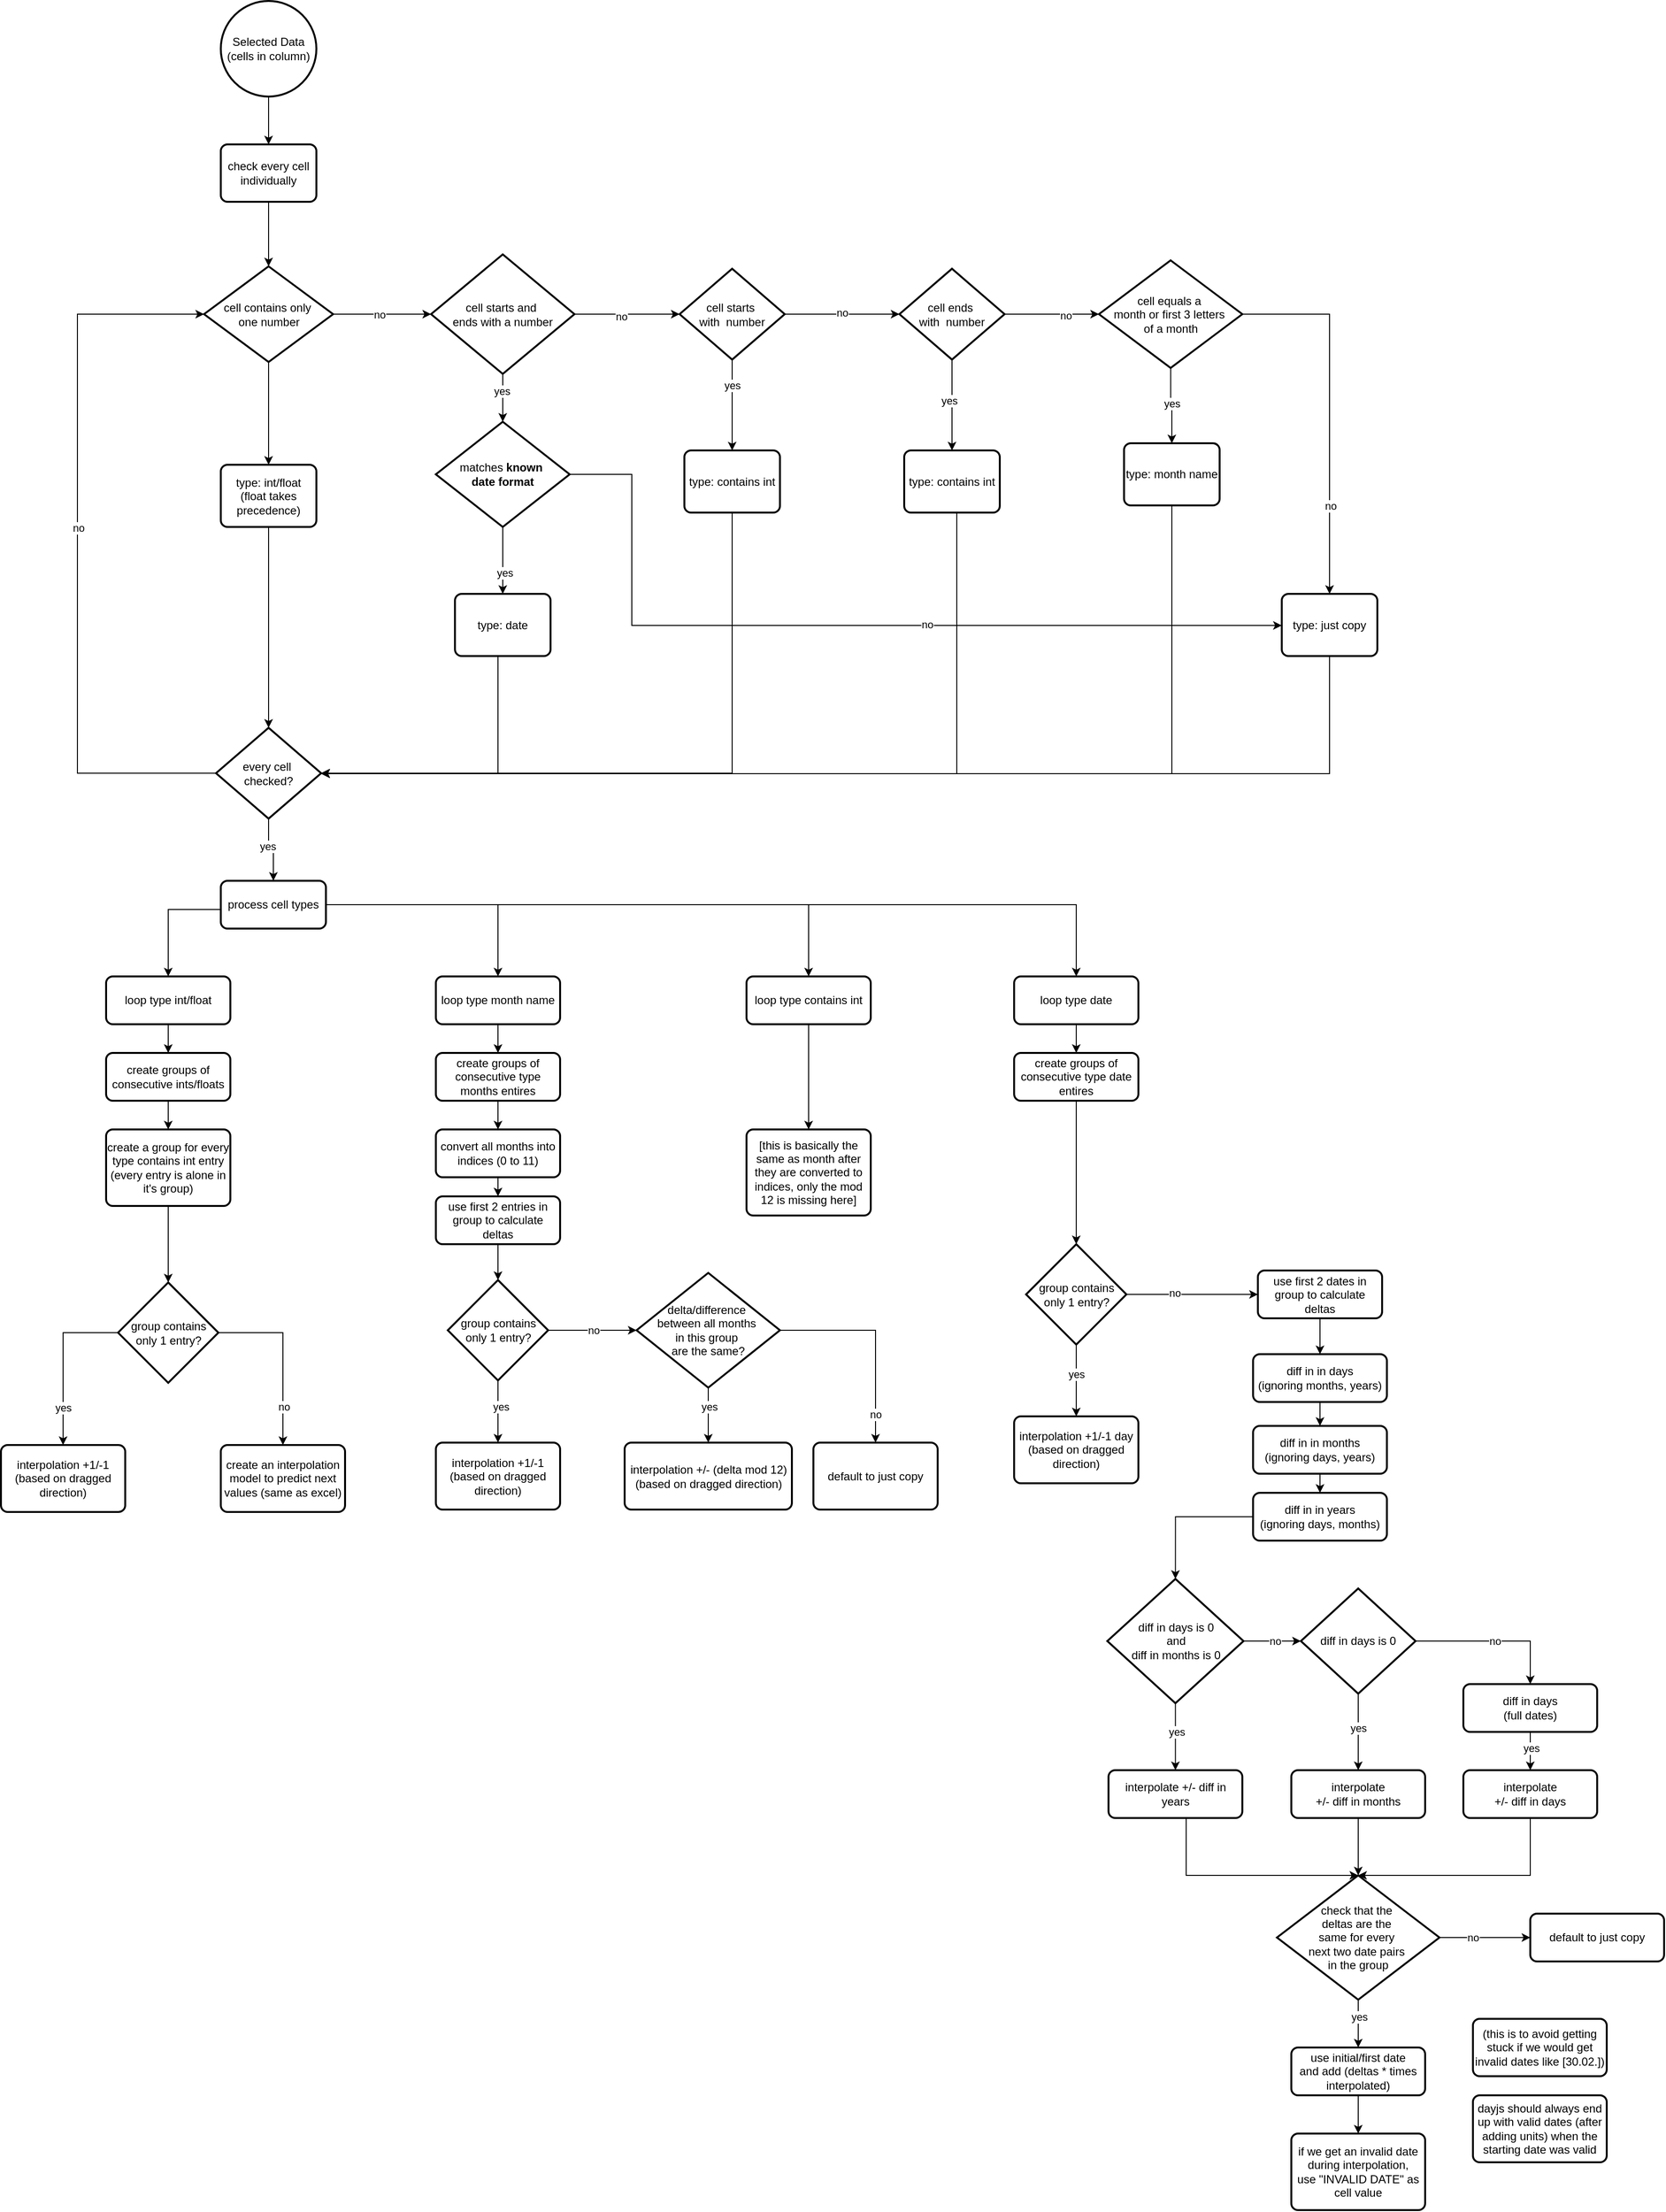 <mxfile version="24.7.7">
  <diagram name="Seite-1" id="wg6lSaadqCS5R6qeMQtF">
    <mxGraphModel dx="1016" dy="745" grid="1" gridSize="10" guides="1" tooltips="1" connect="1" arrows="1" fold="1" page="1" pageScale="1" pageWidth="2000" pageHeight="3000" math="0" shadow="0">
      <root>
        <mxCell id="0" />
        <mxCell id="1" parent="0" />
        <mxCell id="V1h_MBBhY-OGtaXYAKEi-6" style="edgeStyle=orthogonalEdgeStyle;rounded=0;orthogonalLoop=1;jettySize=auto;html=1;entryX=0.5;entryY=0;entryDx=0;entryDy=0;" parent="1" source="V1h_MBBhY-OGtaXYAKEi-2" target="V1h_MBBhY-OGtaXYAKEi-3" edge="1">
          <mxGeometry relative="1" as="geometry" />
        </mxCell>
        <mxCell id="V1h_MBBhY-OGtaXYAKEi-2" value="Selected Data&lt;br&gt;(cells in column)" style="strokeWidth=2;html=1;shape=mxgraph.flowchart.start_2;whiteSpace=wrap;" parent="1" vertex="1">
          <mxGeometry x="270" y="30" width="100" height="100" as="geometry" />
        </mxCell>
        <mxCell id="V1h_MBBhY-OGtaXYAKEi-7" style="edgeStyle=orthogonalEdgeStyle;rounded=0;orthogonalLoop=1;jettySize=auto;html=1;" parent="1" source="V1h_MBBhY-OGtaXYAKEi-3" target="V1h_MBBhY-OGtaXYAKEi-4" edge="1">
          <mxGeometry relative="1" as="geometry" />
        </mxCell>
        <mxCell id="V1h_MBBhY-OGtaXYAKEi-3" value="check every cell individually" style="rounded=1;whiteSpace=wrap;html=1;absoluteArcSize=1;arcSize=14;strokeWidth=2;" parent="1" vertex="1">
          <mxGeometry x="270" y="180" width="100" height="60" as="geometry" />
        </mxCell>
        <mxCell id="V1h_MBBhY-OGtaXYAKEi-44" style="edgeStyle=orthogonalEdgeStyle;rounded=0;orthogonalLoop=1;jettySize=auto;html=1;" parent="1" source="V1h_MBBhY-OGtaXYAKEi-4" target="V1h_MBBhY-OGtaXYAKEi-19" edge="1">
          <mxGeometry relative="1" as="geometry" />
        </mxCell>
        <mxCell id="V1h_MBBhY-OGtaXYAKEi-4" value="cell contains only&amp;nbsp;&lt;div&gt;one number&lt;/div&gt;" style="strokeWidth=2;html=1;shape=mxgraph.flowchart.decision;whiteSpace=wrap;" parent="1" vertex="1">
          <mxGeometry x="252.5" y="307.5" width="135" height="100" as="geometry" />
        </mxCell>
        <mxCell id="V1h_MBBhY-OGtaXYAKEi-15" style="edgeStyle=orthogonalEdgeStyle;rounded=0;orthogonalLoop=1;jettySize=auto;html=1;" parent="1" source="V1h_MBBhY-OGtaXYAKEi-5" target="V1h_MBBhY-OGtaXYAKEi-13" edge="1">
          <mxGeometry relative="1" as="geometry" />
        </mxCell>
        <mxCell id="V1h_MBBhY-OGtaXYAKEi-16" value="no" style="edgeLabel;html=1;align=center;verticalAlign=middle;resizable=0;points=[];" parent="V1h_MBBhY-OGtaXYAKEi-15" vertex="1" connectable="0">
          <mxGeometry x="-0.117" y="-2" relative="1" as="geometry">
            <mxPoint as="offset" />
          </mxGeometry>
        </mxCell>
        <mxCell id="V1h_MBBhY-OGtaXYAKEi-5" value="cell starts and&amp;nbsp;&lt;div&gt;ends with a number&lt;/div&gt;" style="strokeWidth=2;html=1;shape=mxgraph.flowchart.decision;whiteSpace=wrap;" parent="1" vertex="1">
          <mxGeometry x="490" y="295" width="150" height="125" as="geometry" />
        </mxCell>
        <mxCell id="V1h_MBBhY-OGtaXYAKEi-8" style="edgeStyle=orthogonalEdgeStyle;rounded=0;orthogonalLoop=1;jettySize=auto;html=1;entryX=0;entryY=0.5;entryDx=0;entryDy=0;entryPerimeter=0;" parent="1" source="V1h_MBBhY-OGtaXYAKEi-4" target="V1h_MBBhY-OGtaXYAKEi-5" edge="1">
          <mxGeometry relative="1" as="geometry" />
        </mxCell>
        <mxCell id="V1h_MBBhY-OGtaXYAKEi-9" value="no" style="edgeLabel;html=1;align=center;verticalAlign=middle;resizable=0;points=[];" parent="V1h_MBBhY-OGtaXYAKEi-8" vertex="1" connectable="0">
          <mxGeometry x="0.279" y="-1" relative="1" as="geometry">
            <mxPoint x="-17" y="-1" as="offset" />
          </mxGeometry>
        </mxCell>
        <mxCell id="V1h_MBBhY-OGtaXYAKEi-25" style="edgeStyle=orthogonalEdgeStyle;rounded=0;orthogonalLoop=1;jettySize=auto;html=1;" parent="1" source="V1h_MBBhY-OGtaXYAKEi-11" target="V1h_MBBhY-OGtaXYAKEi-26" edge="1">
          <mxGeometry relative="1" as="geometry">
            <mxPoint x="565.0" y="620" as="targetPoint" />
          </mxGeometry>
        </mxCell>
        <mxCell id="V1h_MBBhY-OGtaXYAKEi-27" value="yes" style="edgeLabel;html=1;align=center;verticalAlign=middle;resizable=0;points=[];" parent="V1h_MBBhY-OGtaXYAKEi-25" vertex="1" connectable="0">
          <mxGeometry x="0.376" y="2" relative="1" as="geometry">
            <mxPoint as="offset" />
          </mxGeometry>
        </mxCell>
        <mxCell id="V1h_MBBhY-OGtaXYAKEi-28" style="edgeStyle=orthogonalEdgeStyle;rounded=0;orthogonalLoop=1;jettySize=auto;html=1;" parent="1" source="V1h_MBBhY-OGtaXYAKEi-11" target="V1h_MBBhY-OGtaXYAKEi-20" edge="1">
          <mxGeometry relative="1" as="geometry">
            <Array as="points">
              <mxPoint x="700" y="525" />
              <mxPoint x="700" y="683" />
            </Array>
          </mxGeometry>
        </mxCell>
        <mxCell id="V1h_MBBhY-OGtaXYAKEi-29" value="no" style="edgeLabel;html=1;align=center;verticalAlign=middle;resizable=0;points=[];" parent="V1h_MBBhY-OGtaXYAKEi-28" vertex="1" connectable="0">
          <mxGeometry x="0.177" y="1" relative="1" as="geometry">
            <mxPoint as="offset" />
          </mxGeometry>
        </mxCell>
        <mxCell id="V1h_MBBhY-OGtaXYAKEi-11" value="matches &lt;b&gt;known&amp;nbsp;&lt;/b&gt;&lt;div&gt;&lt;b&gt;date format&lt;/b&gt;&lt;/div&gt;" style="strokeWidth=2;html=1;shape=mxgraph.flowchart.decision;whiteSpace=wrap;" parent="1" vertex="1">
          <mxGeometry x="495" y="470" width="140" height="110" as="geometry" />
        </mxCell>
        <mxCell id="V1h_MBBhY-OGtaXYAKEi-12" style="edgeStyle=orthogonalEdgeStyle;rounded=0;orthogonalLoop=1;jettySize=auto;html=1;entryX=0.5;entryY=0;entryDx=0;entryDy=0;entryPerimeter=0;" parent="1" source="V1h_MBBhY-OGtaXYAKEi-5" target="V1h_MBBhY-OGtaXYAKEi-11" edge="1">
          <mxGeometry relative="1" as="geometry" />
        </mxCell>
        <mxCell id="V1h_MBBhY-OGtaXYAKEi-17" value="yes" style="edgeLabel;html=1;align=center;verticalAlign=middle;resizable=0;points=[];" parent="V1h_MBBhY-OGtaXYAKEi-12" vertex="1" connectable="0">
          <mxGeometry x="-0.29" y="-1" relative="1" as="geometry">
            <mxPoint as="offset" />
          </mxGeometry>
        </mxCell>
        <mxCell id="V1h_MBBhY-OGtaXYAKEi-21" style="edgeStyle=orthogonalEdgeStyle;rounded=0;orthogonalLoop=1;jettySize=auto;html=1;entryX=0.5;entryY=0;entryDx=0;entryDy=0;" parent="1" source="V1h_MBBhY-OGtaXYAKEi-13" target="V1h_MBBhY-OGtaXYAKEi-18" edge="1">
          <mxGeometry relative="1" as="geometry" />
        </mxCell>
        <mxCell id="V1h_MBBhY-OGtaXYAKEi-22" value="yes" style="edgeLabel;html=1;align=center;verticalAlign=middle;resizable=0;points=[];" parent="V1h_MBBhY-OGtaXYAKEi-21" vertex="1" connectable="0">
          <mxGeometry x="-0.441" relative="1" as="geometry">
            <mxPoint as="offset" />
          </mxGeometry>
        </mxCell>
        <mxCell id="V1h_MBBhY-OGtaXYAKEi-13" value="cell starts&amp;nbsp;&lt;div&gt;&lt;span style=&quot;background-color: initial;&quot;&gt;with&amp;nbsp; number&lt;/span&gt;&lt;/div&gt;" style="strokeWidth=2;html=1;shape=mxgraph.flowchart.decision;whiteSpace=wrap;" parent="1" vertex="1">
          <mxGeometry x="750" y="310" width="110" height="95" as="geometry" />
        </mxCell>
        <mxCell id="V1h_MBBhY-OGtaXYAKEi-31" style="edgeStyle=orthogonalEdgeStyle;rounded=0;orthogonalLoop=1;jettySize=auto;html=1;" parent="1" source="V1h_MBBhY-OGtaXYAKEi-14" target="V1h_MBBhY-OGtaXYAKEi-30" edge="1">
          <mxGeometry relative="1" as="geometry" />
        </mxCell>
        <mxCell id="V1h_MBBhY-OGtaXYAKEi-36" value="yes" style="edgeLabel;html=1;align=center;verticalAlign=middle;resizable=0;points=[];" parent="V1h_MBBhY-OGtaXYAKEi-31" vertex="1" connectable="0">
          <mxGeometry x="-0.093" y="-3" relative="1" as="geometry">
            <mxPoint as="offset" />
          </mxGeometry>
        </mxCell>
        <mxCell id="V1h_MBBhY-OGtaXYAKEi-34" style="edgeStyle=orthogonalEdgeStyle;rounded=0;orthogonalLoop=1;jettySize=auto;html=1;" parent="1" source="V1h_MBBhY-OGtaXYAKEi-14" target="V1h_MBBhY-OGtaXYAKEi-32" edge="1">
          <mxGeometry relative="1" as="geometry" />
        </mxCell>
        <mxCell id="V1h_MBBhY-OGtaXYAKEi-35" value="no" style="edgeLabel;html=1;align=center;verticalAlign=middle;resizable=0;points=[];" parent="V1h_MBBhY-OGtaXYAKEi-34" vertex="1" connectable="0">
          <mxGeometry x="0.289" y="-1" relative="1" as="geometry">
            <mxPoint as="offset" />
          </mxGeometry>
        </mxCell>
        <mxCell id="V1h_MBBhY-OGtaXYAKEi-14" value="cell ends&amp;nbsp;&lt;div&gt;&lt;span style=&quot;background-color: initial;&quot;&gt;with&amp;nbsp; number&lt;/span&gt;&lt;/div&gt;" style="strokeWidth=2;html=1;shape=mxgraph.flowchart.decision;whiteSpace=wrap;" parent="1" vertex="1">
          <mxGeometry x="980" y="310" width="110" height="95" as="geometry" />
        </mxCell>
        <mxCell id="V1h_MBBhY-OGtaXYAKEi-47" style="edgeStyle=orthogonalEdgeStyle;rounded=0;orthogonalLoop=1;jettySize=auto;html=1;entryX=1;entryY=0.5;entryDx=0;entryDy=0;entryPerimeter=0;" parent="1" source="V1h_MBBhY-OGtaXYAKEi-18" target="V1h_MBBhY-OGtaXYAKEi-41" edge="1">
          <mxGeometry relative="1" as="geometry">
            <mxPoint x="805.0" y="830" as="targetPoint" />
            <Array as="points">
              <mxPoint x="805" y="837" />
            </Array>
          </mxGeometry>
        </mxCell>
        <mxCell id="V1h_MBBhY-OGtaXYAKEi-18" value="type: contains int" style="rounded=1;whiteSpace=wrap;html=1;absoluteArcSize=1;arcSize=14;strokeWidth=2;" parent="1" vertex="1">
          <mxGeometry x="755" y="500" width="100" height="65" as="geometry" />
        </mxCell>
        <mxCell id="V1h_MBBhY-OGtaXYAKEi-19" value="type: int/float&lt;div&gt;(float takes precedence)&lt;/div&gt;" style="rounded=1;whiteSpace=wrap;html=1;absoluteArcSize=1;arcSize=14;strokeWidth=2;" parent="1" vertex="1">
          <mxGeometry x="270" y="515" width="100" height="65" as="geometry" />
        </mxCell>
        <mxCell id="V1h_MBBhY-OGtaXYAKEi-50" style="edgeStyle=orthogonalEdgeStyle;rounded=0;orthogonalLoop=1;jettySize=auto;html=1;entryX=1;entryY=0.5;entryDx=0;entryDy=0;entryPerimeter=0;" parent="1" source="V1h_MBBhY-OGtaXYAKEi-20" target="V1h_MBBhY-OGtaXYAKEi-41" edge="1">
          <mxGeometry relative="1" as="geometry">
            <mxPoint x="1300" y="840" as="targetPoint" />
            <Array as="points">
              <mxPoint x="1430" y="838" />
              <mxPoint x="375" y="838" />
            </Array>
          </mxGeometry>
        </mxCell>
        <mxCell id="V1h_MBBhY-OGtaXYAKEi-20" value="type: just copy" style="rounded=1;whiteSpace=wrap;html=1;absoluteArcSize=1;arcSize=14;strokeWidth=2;" parent="1" vertex="1">
          <mxGeometry x="1380" y="650" width="100" height="65" as="geometry" />
        </mxCell>
        <mxCell id="V1h_MBBhY-OGtaXYAKEi-23" style="edgeStyle=orthogonalEdgeStyle;rounded=0;orthogonalLoop=1;jettySize=auto;html=1;entryX=0;entryY=0.5;entryDx=0;entryDy=0;entryPerimeter=0;" parent="1" source="V1h_MBBhY-OGtaXYAKEi-13" target="V1h_MBBhY-OGtaXYAKEi-14" edge="1">
          <mxGeometry relative="1" as="geometry" />
        </mxCell>
        <mxCell id="V1h_MBBhY-OGtaXYAKEi-24" value="no" style="edgeLabel;html=1;align=center;verticalAlign=middle;resizable=0;points=[];" parent="V1h_MBBhY-OGtaXYAKEi-23" vertex="1" connectable="0">
          <mxGeometry x="-0.005" y="2" relative="1" as="geometry">
            <mxPoint as="offset" />
          </mxGeometry>
        </mxCell>
        <mxCell id="V1h_MBBhY-OGtaXYAKEi-26" value="type: date" style="rounded=1;whiteSpace=wrap;html=1;absoluteArcSize=1;arcSize=14;strokeWidth=2;" parent="1" vertex="1">
          <mxGeometry x="515" y="650" width="100" height="65" as="geometry" />
        </mxCell>
        <mxCell id="V1h_MBBhY-OGtaXYAKEi-48" style="edgeStyle=orthogonalEdgeStyle;rounded=0;orthogonalLoop=1;jettySize=auto;html=1;entryX=1;entryY=0.5;entryDx=0;entryDy=0;entryPerimeter=0;" parent="1" source="V1h_MBBhY-OGtaXYAKEi-30" target="V1h_MBBhY-OGtaXYAKEi-41" edge="1">
          <mxGeometry relative="1" as="geometry">
            <mxPoint x="840.0" y="840" as="targetPoint" />
            <Array as="points">
              <mxPoint x="1040" y="838" />
              <mxPoint x="375" y="838" />
            </Array>
          </mxGeometry>
        </mxCell>
        <mxCell id="V1h_MBBhY-OGtaXYAKEi-30" value="type: contains int" style="rounded=1;whiteSpace=wrap;html=1;absoluteArcSize=1;arcSize=14;strokeWidth=2;" parent="1" vertex="1">
          <mxGeometry x="985" y="500" width="100" height="65" as="geometry" />
        </mxCell>
        <mxCell id="V1h_MBBhY-OGtaXYAKEi-37" style="edgeStyle=orthogonalEdgeStyle;rounded=0;orthogonalLoop=1;jettySize=auto;html=1;" parent="1" source="V1h_MBBhY-OGtaXYAKEi-32" target="V1h_MBBhY-OGtaXYAKEi-33" edge="1">
          <mxGeometry relative="1" as="geometry" />
        </mxCell>
        <mxCell id="V1h_MBBhY-OGtaXYAKEi-38" value="yes" style="edgeLabel;html=1;align=center;verticalAlign=middle;resizable=0;points=[];" parent="V1h_MBBhY-OGtaXYAKEi-37" vertex="1" connectable="0">
          <mxGeometry x="0.004" y="2" relative="1" as="geometry">
            <mxPoint as="offset" />
          </mxGeometry>
        </mxCell>
        <mxCell id="V1h_MBBhY-OGtaXYAKEi-39" style="edgeStyle=orthogonalEdgeStyle;rounded=0;orthogonalLoop=1;jettySize=auto;html=1;" parent="1" source="V1h_MBBhY-OGtaXYAKEi-32" target="V1h_MBBhY-OGtaXYAKEi-20" edge="1">
          <mxGeometry relative="1" as="geometry" />
        </mxCell>
        <mxCell id="V1h_MBBhY-OGtaXYAKEi-40" value="no" style="edgeLabel;html=1;align=center;verticalAlign=middle;resizable=0;points=[];" parent="V1h_MBBhY-OGtaXYAKEi-39" vertex="1" connectable="0">
          <mxGeometry x="0.517" y="1" relative="1" as="geometry">
            <mxPoint as="offset" />
          </mxGeometry>
        </mxCell>
        <mxCell id="V1h_MBBhY-OGtaXYAKEi-32" value="cell equals a&amp;nbsp;&lt;div&gt;month or first 3&amp;nbsp;&lt;span style=&quot;background-color: initial;&quot;&gt;letters&amp;nbsp;&lt;/span&gt;&lt;/div&gt;&lt;div&gt;&lt;span style=&quot;background-color: initial;&quot;&gt;of a month&lt;/span&gt;&lt;/div&gt;" style="strokeWidth=2;html=1;shape=mxgraph.flowchart.decision;whiteSpace=wrap;" parent="1" vertex="1">
          <mxGeometry x="1188.75" y="301.25" width="150" height="112.5" as="geometry" />
        </mxCell>
        <mxCell id="V1h_MBBhY-OGtaXYAKEi-49" style="edgeStyle=orthogonalEdgeStyle;rounded=0;orthogonalLoop=1;jettySize=auto;html=1;entryX=1;entryY=0.5;entryDx=0;entryDy=0;entryPerimeter=0;" parent="1" source="V1h_MBBhY-OGtaXYAKEi-33" target="V1h_MBBhY-OGtaXYAKEi-41" edge="1">
          <mxGeometry relative="1" as="geometry">
            <mxPoint x="1170" y="840" as="targetPoint" />
            <Array as="points">
              <mxPoint x="1265" y="838" />
              <mxPoint x="375" y="838" />
            </Array>
          </mxGeometry>
        </mxCell>
        <mxCell id="V1h_MBBhY-OGtaXYAKEi-33" value="type: month name" style="rounded=1;whiteSpace=wrap;html=1;absoluteArcSize=1;arcSize=14;strokeWidth=2;" parent="1" vertex="1">
          <mxGeometry x="1215" y="492.5" width="100" height="65" as="geometry" />
        </mxCell>
        <mxCell id="V1h_MBBhY-OGtaXYAKEi-42" style="edgeStyle=orthogonalEdgeStyle;rounded=0;orthogonalLoop=1;jettySize=auto;html=1;entryX=0;entryY=0.5;entryDx=0;entryDy=0;entryPerimeter=0;" parent="1" source="V1h_MBBhY-OGtaXYAKEi-41" target="V1h_MBBhY-OGtaXYAKEi-4" edge="1">
          <mxGeometry relative="1" as="geometry">
            <mxPoint x="130" y="360" as="targetPoint" />
            <Array as="points">
              <mxPoint x="120" y="837" />
              <mxPoint x="120" y="357" />
            </Array>
          </mxGeometry>
        </mxCell>
        <mxCell id="V1h_MBBhY-OGtaXYAKEi-43" value="no" style="edgeLabel;html=1;align=center;verticalAlign=middle;resizable=0;points=[];" parent="V1h_MBBhY-OGtaXYAKEi-42" vertex="1" connectable="0">
          <mxGeometry x="-0.824" y="-2" relative="1" as="geometry">
            <mxPoint x="-78" y="-255" as="offset" />
          </mxGeometry>
        </mxCell>
        <mxCell id="V1h_MBBhY-OGtaXYAKEi-52" style="edgeStyle=orthogonalEdgeStyle;rounded=0;orthogonalLoop=1;jettySize=auto;html=1;entryX=0.5;entryY=0;entryDx=0;entryDy=0;" parent="1" source="V1h_MBBhY-OGtaXYAKEi-41" target="V1h_MBBhY-OGtaXYAKEi-51" edge="1">
          <mxGeometry relative="1" as="geometry" />
        </mxCell>
        <mxCell id="V1h_MBBhY-OGtaXYAKEi-53" value="yes" style="edgeLabel;html=1;align=center;verticalAlign=middle;resizable=0;points=[];" parent="V1h_MBBhY-OGtaXYAKEi-52" vertex="1" connectable="0">
          <mxGeometry x="-0.182" y="-1" relative="1" as="geometry">
            <mxPoint as="offset" />
          </mxGeometry>
        </mxCell>
        <mxCell id="V1h_MBBhY-OGtaXYAKEi-41" value="every cell&amp;nbsp;&lt;div&gt;checked?&lt;/div&gt;" style="strokeWidth=2;html=1;shape=mxgraph.flowchart.decision;whiteSpace=wrap;" parent="1" vertex="1">
          <mxGeometry x="265" y="790" width="110" height="95" as="geometry" />
        </mxCell>
        <mxCell id="V1h_MBBhY-OGtaXYAKEi-45" style="edgeStyle=orthogonalEdgeStyle;rounded=0;orthogonalLoop=1;jettySize=auto;html=1;entryX=0.5;entryY=0;entryDx=0;entryDy=0;entryPerimeter=0;" parent="1" source="V1h_MBBhY-OGtaXYAKEi-19" target="V1h_MBBhY-OGtaXYAKEi-41" edge="1">
          <mxGeometry relative="1" as="geometry" />
        </mxCell>
        <mxCell id="V1h_MBBhY-OGtaXYAKEi-46" style="edgeStyle=orthogonalEdgeStyle;rounded=0;orthogonalLoop=1;jettySize=auto;html=1;entryX=1;entryY=0.5;entryDx=0;entryDy=0;entryPerimeter=0;" parent="1" source="V1h_MBBhY-OGtaXYAKEi-26" target="V1h_MBBhY-OGtaXYAKEi-41" edge="1">
          <mxGeometry relative="1" as="geometry">
            <Array as="points">
              <mxPoint x="560" y="837" />
            </Array>
          </mxGeometry>
        </mxCell>
        <mxCell id="V1h_MBBhY-OGtaXYAKEi-57" style="edgeStyle=orthogonalEdgeStyle;rounded=0;orthogonalLoop=1;jettySize=auto;html=1;entryX=0.5;entryY=0;entryDx=0;entryDy=0;exitX=0;exitY=0.6;exitDx=0;exitDy=0;exitPerimeter=0;" parent="1" source="V1h_MBBhY-OGtaXYAKEi-51" target="V1h_MBBhY-OGtaXYAKEi-54" edge="1">
          <mxGeometry relative="1" as="geometry" />
        </mxCell>
        <mxCell id="V1h_MBBhY-OGtaXYAKEi-58" style="edgeStyle=orthogonalEdgeStyle;rounded=0;orthogonalLoop=1;jettySize=auto;html=1;" parent="1" source="V1h_MBBhY-OGtaXYAKEi-51" target="V1h_MBBhY-OGtaXYAKEi-55" edge="1">
          <mxGeometry relative="1" as="geometry" />
        </mxCell>
        <mxCell id="V1h_MBBhY-OGtaXYAKEi-59" style="edgeStyle=orthogonalEdgeStyle;rounded=0;orthogonalLoop=1;jettySize=auto;html=1;" parent="1" source="V1h_MBBhY-OGtaXYAKEi-51" target="V1h_MBBhY-OGtaXYAKEi-56" edge="1">
          <mxGeometry relative="1" as="geometry" />
        </mxCell>
        <mxCell id="QTwHzahEvGftHiBAt5Vj-5" style="edgeStyle=orthogonalEdgeStyle;rounded=0;orthogonalLoop=1;jettySize=auto;html=1;entryX=0.5;entryY=0;entryDx=0;entryDy=0;" edge="1" parent="1" source="V1h_MBBhY-OGtaXYAKEi-51" target="QTwHzahEvGftHiBAt5Vj-1">
          <mxGeometry relative="1" as="geometry" />
        </mxCell>
        <mxCell id="V1h_MBBhY-OGtaXYAKEi-51" value="process cell types" style="rounded=1;whiteSpace=wrap;html=1;absoluteArcSize=1;arcSize=14;strokeWidth=2;" parent="1" vertex="1">
          <mxGeometry x="270" y="950" width="110" height="50" as="geometry" />
        </mxCell>
        <mxCell id="V1h_MBBhY-OGtaXYAKEi-70" style="edgeStyle=orthogonalEdgeStyle;rounded=0;orthogonalLoop=1;jettySize=auto;html=1;" parent="1" source="V1h_MBBhY-OGtaXYAKEi-54" target="V1h_MBBhY-OGtaXYAKEi-60" edge="1">
          <mxGeometry relative="1" as="geometry" />
        </mxCell>
        <mxCell id="V1h_MBBhY-OGtaXYAKEi-54" value="loop type int/float" style="rounded=1;whiteSpace=wrap;html=1;absoluteArcSize=1;arcSize=14;strokeWidth=2;" parent="1" vertex="1">
          <mxGeometry x="150" y="1050" width="130" height="50" as="geometry" />
        </mxCell>
        <mxCell id="V1h_MBBhY-OGtaXYAKEi-76" style="edgeStyle=orthogonalEdgeStyle;rounded=0;orthogonalLoop=1;jettySize=auto;html=1;entryX=0.5;entryY=0;entryDx=0;entryDy=0;" parent="1" source="V1h_MBBhY-OGtaXYAKEi-55" target="V1h_MBBhY-OGtaXYAKEi-75" edge="1">
          <mxGeometry relative="1" as="geometry" />
        </mxCell>
        <mxCell id="V1h_MBBhY-OGtaXYAKEi-55" value="loop type month name" style="rounded=1;whiteSpace=wrap;html=1;absoluteArcSize=1;arcSize=14;strokeWidth=2;" parent="1" vertex="1">
          <mxGeometry x="495" y="1050" width="130" height="50" as="geometry" />
        </mxCell>
        <mxCell id="V1h_MBBhY-OGtaXYAKEi-94" style="edgeStyle=orthogonalEdgeStyle;rounded=0;orthogonalLoop=1;jettySize=auto;html=1;entryX=0.5;entryY=0;entryDx=0;entryDy=0;" parent="1" source="V1h_MBBhY-OGtaXYAKEi-56" target="V1h_MBBhY-OGtaXYAKEi-92" edge="1">
          <mxGeometry relative="1" as="geometry" />
        </mxCell>
        <mxCell id="V1h_MBBhY-OGtaXYAKEi-56" value="loop type date" style="rounded=1;whiteSpace=wrap;html=1;absoluteArcSize=1;arcSize=14;strokeWidth=2;" parent="1" vertex="1">
          <mxGeometry x="1100" y="1050" width="130" height="50" as="geometry" />
        </mxCell>
        <mxCell id="V1h_MBBhY-OGtaXYAKEi-71" style="edgeStyle=orthogonalEdgeStyle;rounded=0;orthogonalLoop=1;jettySize=auto;html=1;entryX=0.5;entryY=0;entryDx=0;entryDy=0;" parent="1" source="V1h_MBBhY-OGtaXYAKEi-60" target="V1h_MBBhY-OGtaXYAKEi-64" edge="1">
          <mxGeometry relative="1" as="geometry" />
        </mxCell>
        <mxCell id="V1h_MBBhY-OGtaXYAKEi-60" value="create groups&amp;nbsp;of consecutive ints/floats" style="rounded=1;whiteSpace=wrap;html=1;absoluteArcSize=1;arcSize=14;strokeWidth=2;" parent="1" vertex="1">
          <mxGeometry x="150" y="1130" width="130" height="50" as="geometry" />
        </mxCell>
        <mxCell id="V1h_MBBhY-OGtaXYAKEi-62" value="create an interpolation model to predict next values (same as excel)" style="rounded=1;whiteSpace=wrap;html=1;absoluteArcSize=1;arcSize=14;strokeWidth=2;" parent="1" vertex="1">
          <mxGeometry x="270" y="1540" width="130" height="70" as="geometry" />
        </mxCell>
        <mxCell id="V1h_MBBhY-OGtaXYAKEi-66" style="edgeStyle=orthogonalEdgeStyle;rounded=0;orthogonalLoop=1;jettySize=auto;html=1;exitX=0;exitY=0.5;exitDx=0;exitDy=0;exitPerimeter=0;" parent="1" source="V1h_MBBhY-OGtaXYAKEi-63" target="V1h_MBBhY-OGtaXYAKEi-65" edge="1">
          <mxGeometry relative="1" as="geometry" />
        </mxCell>
        <mxCell id="V1h_MBBhY-OGtaXYAKEi-68" value="yes" style="edgeLabel;html=1;align=center;verticalAlign=middle;resizable=0;points=[];" parent="V1h_MBBhY-OGtaXYAKEi-66" vertex="1" connectable="0">
          <mxGeometry x="-0.045" y="1" relative="1" as="geometry">
            <mxPoint x="-1" y="52" as="offset" />
          </mxGeometry>
        </mxCell>
        <mxCell id="V1h_MBBhY-OGtaXYAKEi-67" style="edgeStyle=orthogonalEdgeStyle;rounded=0;orthogonalLoop=1;jettySize=auto;html=1;" parent="1" source="V1h_MBBhY-OGtaXYAKEi-63" target="V1h_MBBhY-OGtaXYAKEi-62" edge="1">
          <mxGeometry relative="1" as="geometry" />
        </mxCell>
        <mxCell id="V1h_MBBhY-OGtaXYAKEi-69" value="no" style="edgeLabel;html=1;align=center;verticalAlign=middle;resizable=0;points=[];" parent="V1h_MBBhY-OGtaXYAKEi-67" vertex="1" connectable="0">
          <mxGeometry x="-0.49" y="-1" relative="1" as="geometry">
            <mxPoint x="21" y="76" as="offset" />
          </mxGeometry>
        </mxCell>
        <mxCell id="V1h_MBBhY-OGtaXYAKEi-63" value="group contains only 1 entry?" style="strokeWidth=2;html=1;shape=mxgraph.flowchart.decision;whiteSpace=wrap;" parent="1" vertex="1">
          <mxGeometry x="162.5" y="1370" width="105" height="105" as="geometry" />
        </mxCell>
        <mxCell id="V1h_MBBhY-OGtaXYAKEi-64" value="create a group for every type contains int entry&lt;div&gt;(every entry is alone in it&#39;s group)&lt;/div&gt;" style="rounded=1;whiteSpace=wrap;html=1;absoluteArcSize=1;arcSize=14;strokeWidth=2;" parent="1" vertex="1">
          <mxGeometry x="150" y="1210" width="130" height="80" as="geometry" />
        </mxCell>
        <mxCell id="V1h_MBBhY-OGtaXYAKEi-65" value="interpolation +1/-1&lt;br&gt;(based on dragged direction)" style="rounded=1;whiteSpace=wrap;html=1;absoluteArcSize=1;arcSize=14;strokeWidth=2;" parent="1" vertex="1">
          <mxGeometry x="40" y="1540" width="130" height="70" as="geometry" />
        </mxCell>
        <mxCell id="V1h_MBBhY-OGtaXYAKEi-72" style="edgeStyle=orthogonalEdgeStyle;rounded=0;orthogonalLoop=1;jettySize=auto;html=1;entryX=0.5;entryY=0;entryDx=0;entryDy=0;entryPerimeter=0;" parent="1" source="V1h_MBBhY-OGtaXYAKEi-64" target="V1h_MBBhY-OGtaXYAKEi-63" edge="1">
          <mxGeometry relative="1" as="geometry" />
        </mxCell>
        <mxCell id="V1h_MBBhY-OGtaXYAKEi-73" value="convert all months into indices (0 to 11)" style="rounded=1;whiteSpace=wrap;html=1;absoluteArcSize=1;arcSize=14;strokeWidth=2;" parent="1" vertex="1">
          <mxGeometry x="495" y="1210" width="130" height="50" as="geometry" />
        </mxCell>
        <mxCell id="V1h_MBBhY-OGtaXYAKEi-81" style="edgeStyle=orthogonalEdgeStyle;rounded=0;orthogonalLoop=1;jettySize=auto;html=1;entryX=0.5;entryY=0;entryDx=0;entryDy=0;" parent="1" source="V1h_MBBhY-OGtaXYAKEi-74" target="V1h_MBBhY-OGtaXYAKEi-80" edge="1">
          <mxGeometry relative="1" as="geometry" />
        </mxCell>
        <mxCell id="V1h_MBBhY-OGtaXYAKEi-82" value="yes" style="edgeLabel;html=1;align=center;verticalAlign=middle;resizable=0;points=[];" parent="V1h_MBBhY-OGtaXYAKEi-81" vertex="1" connectable="0">
          <mxGeometry x="-0.162" y="3" relative="1" as="geometry">
            <mxPoint as="offset" />
          </mxGeometry>
        </mxCell>
        <mxCell id="V1h_MBBhY-OGtaXYAKEi-74" value="group contains only 1 entry?" style="strokeWidth=2;html=1;shape=mxgraph.flowchart.decision;whiteSpace=wrap;" parent="1" vertex="1">
          <mxGeometry x="507.5" y="1367.5" width="105" height="105" as="geometry" />
        </mxCell>
        <mxCell id="V1h_MBBhY-OGtaXYAKEi-77" style="edgeStyle=orthogonalEdgeStyle;rounded=0;orthogonalLoop=1;jettySize=auto;html=1;entryX=0.5;entryY=0;entryDx=0;entryDy=0;" parent="1" source="V1h_MBBhY-OGtaXYAKEi-75" target="V1h_MBBhY-OGtaXYAKEi-73" edge="1">
          <mxGeometry relative="1" as="geometry" />
        </mxCell>
        <mxCell id="V1h_MBBhY-OGtaXYAKEi-75" value="create groups&amp;nbsp;of consecutive type months entires" style="rounded=1;whiteSpace=wrap;html=1;absoluteArcSize=1;arcSize=14;strokeWidth=2;" parent="1" vertex="1">
          <mxGeometry x="495" y="1130" width="130" height="50" as="geometry" />
        </mxCell>
        <mxCell id="V1h_MBBhY-OGtaXYAKEi-78" style="edgeStyle=orthogonalEdgeStyle;rounded=0;orthogonalLoop=1;jettySize=auto;html=1;entryX=0.5;entryY=0;entryDx=0;entryDy=0;" parent="1" source="V1h_MBBhY-OGtaXYAKEi-73" target="QTwHzahEvGftHiBAt5Vj-7" edge="1">
          <mxGeometry relative="1" as="geometry" />
        </mxCell>
        <mxCell id="V1h_MBBhY-OGtaXYAKEi-80" value="interpolation +1/-1&lt;br&gt;(based on dragged direction)" style="rounded=1;whiteSpace=wrap;html=1;absoluteArcSize=1;arcSize=14;strokeWidth=2;" parent="1" vertex="1">
          <mxGeometry x="495" y="1537.5" width="130" height="70" as="geometry" />
        </mxCell>
        <mxCell id="V1h_MBBhY-OGtaXYAKEi-83" value="interpolation +/- (delta mod 12)&lt;br&gt;(based on dragged direction)" style="rounded=1;whiteSpace=wrap;html=1;absoluteArcSize=1;arcSize=14;strokeWidth=2;" parent="1" vertex="1">
          <mxGeometry x="692.5" y="1537.5" width="175" height="70" as="geometry" />
        </mxCell>
        <mxCell id="V1h_MBBhY-OGtaXYAKEi-87" style="edgeStyle=orthogonalEdgeStyle;rounded=0;orthogonalLoop=1;jettySize=auto;html=1;entryX=0.5;entryY=0;entryDx=0;entryDy=0;" parent="1" source="V1h_MBBhY-OGtaXYAKEi-84" target="V1h_MBBhY-OGtaXYAKEi-83" edge="1">
          <mxGeometry relative="1" as="geometry" />
        </mxCell>
        <mxCell id="V1h_MBBhY-OGtaXYAKEi-88" value="yes" style="edgeLabel;html=1;align=center;verticalAlign=middle;resizable=0;points=[];" parent="V1h_MBBhY-OGtaXYAKEi-87" vertex="1" connectable="0">
          <mxGeometry x="-0.313" y="1" relative="1" as="geometry">
            <mxPoint as="offset" />
          </mxGeometry>
        </mxCell>
        <mxCell id="V1h_MBBhY-OGtaXYAKEi-90" style="edgeStyle=orthogonalEdgeStyle;rounded=0;orthogonalLoop=1;jettySize=auto;html=1;entryX=0.5;entryY=0;entryDx=0;entryDy=0;" parent="1" source="V1h_MBBhY-OGtaXYAKEi-84" target="V1h_MBBhY-OGtaXYAKEi-89" edge="1">
          <mxGeometry relative="1" as="geometry" />
        </mxCell>
        <mxCell id="V1h_MBBhY-OGtaXYAKEi-91" value="no" style="edgeLabel;html=1;align=center;verticalAlign=middle;resizable=0;points=[];" parent="V1h_MBBhY-OGtaXYAKEi-90" vertex="1" connectable="0">
          <mxGeometry x="0.505" y="1" relative="1" as="geometry">
            <mxPoint x="-1" y="24" as="offset" />
          </mxGeometry>
        </mxCell>
        <mxCell id="V1h_MBBhY-OGtaXYAKEi-84" value="delta/difference&amp;nbsp;&lt;div&gt;between all months&amp;nbsp;&lt;/div&gt;&lt;div&gt;in this group&amp;nbsp;&lt;/div&gt;&lt;div&gt;are the same?&lt;/div&gt;" style="strokeWidth=2;html=1;shape=mxgraph.flowchart.decision;whiteSpace=wrap;" parent="1" vertex="1">
          <mxGeometry x="705" y="1360" width="150" height="120" as="geometry" />
        </mxCell>
        <mxCell id="V1h_MBBhY-OGtaXYAKEi-85" style="edgeStyle=orthogonalEdgeStyle;rounded=0;orthogonalLoop=1;jettySize=auto;html=1;entryX=0;entryY=0.5;entryDx=0;entryDy=0;entryPerimeter=0;" parent="1" source="V1h_MBBhY-OGtaXYAKEi-74" target="V1h_MBBhY-OGtaXYAKEi-84" edge="1">
          <mxGeometry relative="1" as="geometry" />
        </mxCell>
        <mxCell id="V1h_MBBhY-OGtaXYAKEi-86" value="no" style="edgeLabel;html=1;align=center;verticalAlign=middle;resizable=0;points=[];" parent="V1h_MBBhY-OGtaXYAKEi-85" vertex="1" connectable="0">
          <mxGeometry x="0.026" relative="1" as="geometry">
            <mxPoint as="offset" />
          </mxGeometry>
        </mxCell>
        <mxCell id="V1h_MBBhY-OGtaXYAKEi-89" value="default to just copy" style="rounded=1;whiteSpace=wrap;html=1;absoluteArcSize=1;arcSize=14;strokeWidth=2;" parent="1" vertex="1">
          <mxGeometry x="890" y="1537.5" width="130" height="70" as="geometry" />
        </mxCell>
        <mxCell id="V1h_MBBhY-OGtaXYAKEi-92" value="create groups&amp;nbsp;of consecutive type date entires" style="rounded=1;whiteSpace=wrap;html=1;absoluteArcSize=1;arcSize=14;strokeWidth=2;" parent="1" vertex="1">
          <mxGeometry x="1100" y="1130" width="130" height="50" as="geometry" />
        </mxCell>
        <mxCell id="V1h_MBBhY-OGtaXYAKEi-97" style="edgeStyle=orthogonalEdgeStyle;rounded=0;orthogonalLoop=1;jettySize=auto;html=1;entryX=0.5;entryY=0;entryDx=0;entryDy=0;" parent="1" source="V1h_MBBhY-OGtaXYAKEi-95" target="V1h_MBBhY-OGtaXYAKEi-96" edge="1">
          <mxGeometry relative="1" as="geometry" />
        </mxCell>
        <mxCell id="V1h_MBBhY-OGtaXYAKEi-98" value="yes" style="edgeLabel;html=1;align=center;verticalAlign=middle;resizable=0;points=[];" parent="V1h_MBBhY-OGtaXYAKEi-97" vertex="1" connectable="0">
          <mxGeometry x="-0.191" relative="1" as="geometry">
            <mxPoint as="offset" />
          </mxGeometry>
        </mxCell>
        <mxCell id="V1h_MBBhY-OGtaXYAKEi-102" style="edgeStyle=orthogonalEdgeStyle;rounded=0;orthogonalLoop=1;jettySize=auto;html=1;" parent="1" source="V1h_MBBhY-OGtaXYAKEi-95" target="V1h_MBBhY-OGtaXYAKEi-101" edge="1">
          <mxGeometry relative="1" as="geometry" />
        </mxCell>
        <mxCell id="V1h_MBBhY-OGtaXYAKEi-103" value="no" style="edgeLabel;html=1;align=center;verticalAlign=middle;resizable=0;points=[];" parent="V1h_MBBhY-OGtaXYAKEi-102" vertex="1" connectable="0">
          <mxGeometry x="-0.27" y="2" relative="1" as="geometry">
            <mxPoint as="offset" />
          </mxGeometry>
        </mxCell>
        <mxCell id="V1h_MBBhY-OGtaXYAKEi-95" value="group contains only 1 entry?" style="strokeWidth=2;html=1;shape=mxgraph.flowchart.decision;whiteSpace=wrap;" parent="1" vertex="1">
          <mxGeometry x="1112.5" y="1330" width="105" height="105" as="geometry" />
        </mxCell>
        <mxCell id="V1h_MBBhY-OGtaXYAKEi-96" value="interpolation +1/-1 day&lt;br&gt;(based on dragged direction)" style="rounded=1;whiteSpace=wrap;html=1;absoluteArcSize=1;arcSize=14;strokeWidth=2;" parent="1" vertex="1">
          <mxGeometry x="1100" y="1510" width="130" height="70" as="geometry" />
        </mxCell>
        <mxCell id="V1h_MBBhY-OGtaXYAKEi-99" style="edgeStyle=orthogonalEdgeStyle;rounded=0;orthogonalLoop=1;jettySize=auto;html=1;entryX=0.5;entryY=0;entryDx=0;entryDy=0;entryPerimeter=0;" parent="1" source="V1h_MBBhY-OGtaXYAKEi-92" target="V1h_MBBhY-OGtaXYAKEi-95" edge="1">
          <mxGeometry relative="1" as="geometry" />
        </mxCell>
        <mxCell id="V1h_MBBhY-OGtaXYAKEi-109" style="edgeStyle=orthogonalEdgeStyle;rounded=0;orthogonalLoop=1;jettySize=auto;html=1;entryX=0.5;entryY=0;entryDx=0;entryDy=0;" parent="1" source="V1h_MBBhY-OGtaXYAKEi-101" target="V1h_MBBhY-OGtaXYAKEi-108" edge="1">
          <mxGeometry relative="1" as="geometry" />
        </mxCell>
        <mxCell id="V1h_MBBhY-OGtaXYAKEi-101" value="use first 2 dates in group to calculate deltas" style="rounded=1;whiteSpace=wrap;html=1;absoluteArcSize=1;arcSize=14;strokeWidth=2;" parent="1" vertex="1">
          <mxGeometry x="1355" y="1357.5" width="130" height="50" as="geometry" />
        </mxCell>
        <mxCell id="V1h_MBBhY-OGtaXYAKEi-111" style="edgeStyle=orthogonalEdgeStyle;rounded=0;orthogonalLoop=1;jettySize=auto;html=1;entryX=0.5;entryY=0;entryDx=0;entryDy=0;" parent="1" source="V1h_MBBhY-OGtaXYAKEi-106" target="V1h_MBBhY-OGtaXYAKEi-107" edge="1">
          <mxGeometry relative="1" as="geometry" />
        </mxCell>
        <mxCell id="V1h_MBBhY-OGtaXYAKEi-106" value="diff in in months&lt;br&gt;(ignoring days, years)" style="rounded=1;whiteSpace=wrap;html=1;absoluteArcSize=1;arcSize=14;strokeWidth=2;" parent="1" vertex="1">
          <mxGeometry x="1350" y="1520" width="140" height="50" as="geometry" />
        </mxCell>
        <mxCell id="V1h_MBBhY-OGtaXYAKEi-107" value="diff in in years&lt;br&gt;(ignoring days, months)" style="rounded=1;whiteSpace=wrap;html=1;absoluteArcSize=1;arcSize=14;strokeWidth=2;" parent="1" vertex="1">
          <mxGeometry x="1350" y="1590" width="140" height="50" as="geometry" />
        </mxCell>
        <mxCell id="V1h_MBBhY-OGtaXYAKEi-110" style="edgeStyle=orthogonalEdgeStyle;rounded=0;orthogonalLoop=1;jettySize=auto;html=1;entryX=0.5;entryY=0;entryDx=0;entryDy=0;" parent="1" source="V1h_MBBhY-OGtaXYAKEi-108" target="V1h_MBBhY-OGtaXYAKEi-106" edge="1">
          <mxGeometry relative="1" as="geometry" />
        </mxCell>
        <mxCell id="V1h_MBBhY-OGtaXYAKEi-108" value="diff in in days&lt;br&gt;(ignoring months, years)" style="rounded=1;whiteSpace=wrap;html=1;absoluteArcSize=1;arcSize=14;strokeWidth=2;" parent="1" vertex="1">
          <mxGeometry x="1350" y="1445" width="140" height="50" as="geometry" />
        </mxCell>
        <mxCell id="V1h_MBBhY-OGtaXYAKEi-115" style="edgeStyle=orthogonalEdgeStyle;rounded=0;orthogonalLoop=1;jettySize=auto;html=1;entryX=0.5;entryY=0;entryDx=0;entryDy=0;" parent="1" source="V1h_MBBhY-OGtaXYAKEi-112" target="V1h_MBBhY-OGtaXYAKEi-114" edge="1">
          <mxGeometry relative="1" as="geometry" />
        </mxCell>
        <mxCell id="V1h_MBBhY-OGtaXYAKEi-116" value="yes" style="edgeLabel;html=1;align=center;verticalAlign=middle;resizable=0;points=[];" parent="V1h_MBBhY-OGtaXYAKEi-115" vertex="1" connectable="0">
          <mxGeometry x="-0.144" y="1" relative="1" as="geometry">
            <mxPoint as="offset" />
          </mxGeometry>
        </mxCell>
        <mxCell id="V1h_MBBhY-OGtaXYAKEi-112" value="diff in days is 0&lt;br&gt;and&lt;div&gt;diff in months is 0&lt;/div&gt;" style="strokeWidth=2;html=1;shape=mxgraph.flowchart.decision;whiteSpace=wrap;" parent="1" vertex="1">
          <mxGeometry x="1197.5" y="1680" width="142.5" height="130" as="geometry" />
        </mxCell>
        <mxCell id="V1h_MBBhY-OGtaXYAKEi-113" style="edgeStyle=orthogonalEdgeStyle;rounded=0;orthogonalLoop=1;jettySize=auto;html=1;entryX=0.5;entryY=0;entryDx=0;entryDy=0;entryPerimeter=0;" parent="1" source="V1h_MBBhY-OGtaXYAKEi-107" target="V1h_MBBhY-OGtaXYAKEi-112" edge="1">
          <mxGeometry relative="1" as="geometry" />
        </mxCell>
        <mxCell id="V1h_MBBhY-OGtaXYAKEi-114" value="interpolate +/- diff in years" style="rounded=1;whiteSpace=wrap;html=1;absoluteArcSize=1;arcSize=14;strokeWidth=2;" parent="1" vertex="1">
          <mxGeometry x="1198.75" y="1880" width="140" height="50" as="geometry" />
        </mxCell>
        <mxCell id="V1h_MBBhY-OGtaXYAKEi-122" style="edgeStyle=orthogonalEdgeStyle;rounded=0;orthogonalLoop=1;jettySize=auto;html=1;entryX=0.5;entryY=0;entryDx=0;entryDy=0;" parent="1" source="V1h_MBBhY-OGtaXYAKEi-118" target="V1h_MBBhY-OGtaXYAKEi-121" edge="1">
          <mxGeometry relative="1" as="geometry" />
        </mxCell>
        <mxCell id="V1h_MBBhY-OGtaXYAKEi-123" value="yes" style="edgeLabel;html=1;align=center;verticalAlign=middle;resizable=0;points=[];" parent="V1h_MBBhY-OGtaXYAKEi-122" vertex="1" connectable="0">
          <mxGeometry x="-0.118" relative="1" as="geometry">
            <mxPoint as="offset" />
          </mxGeometry>
        </mxCell>
        <mxCell id="V1h_MBBhY-OGtaXYAKEi-127" style="edgeStyle=orthogonalEdgeStyle;rounded=0;orthogonalLoop=1;jettySize=auto;html=1;entryX=0.5;entryY=0;entryDx=0;entryDy=0;" parent="1" source="V1h_MBBhY-OGtaXYAKEi-118" target="V1h_MBBhY-OGtaXYAKEi-125" edge="1">
          <mxGeometry relative="1" as="geometry" />
        </mxCell>
        <mxCell id="V1h_MBBhY-OGtaXYAKEi-128" value="no" style="edgeLabel;html=1;align=center;verticalAlign=middle;resizable=0;points=[];" parent="V1h_MBBhY-OGtaXYAKEi-127" vertex="1" connectable="0">
          <mxGeometry x="-0.002" relative="1" as="geometry">
            <mxPoint as="offset" />
          </mxGeometry>
        </mxCell>
        <mxCell id="V1h_MBBhY-OGtaXYAKEi-118" value="diff in days is 0" style="strokeWidth=2;html=1;shape=mxgraph.flowchart.decision;whiteSpace=wrap;" parent="1" vertex="1">
          <mxGeometry x="1400" y="1690" width="120" height="110" as="geometry" />
        </mxCell>
        <mxCell id="V1h_MBBhY-OGtaXYAKEi-119" style="edgeStyle=orthogonalEdgeStyle;rounded=0;orthogonalLoop=1;jettySize=auto;html=1;entryX=0;entryY=0.5;entryDx=0;entryDy=0;entryPerimeter=0;" parent="1" source="V1h_MBBhY-OGtaXYAKEi-112" target="V1h_MBBhY-OGtaXYAKEi-118" edge="1">
          <mxGeometry relative="1" as="geometry" />
        </mxCell>
        <mxCell id="V1h_MBBhY-OGtaXYAKEi-120" value="no" style="edgeLabel;html=1;align=center;verticalAlign=middle;resizable=0;points=[];" parent="V1h_MBBhY-OGtaXYAKEi-119" vertex="1" connectable="0">
          <mxGeometry x="-0.349" y="-1" relative="1" as="geometry">
            <mxPoint x="13" y="-1" as="offset" />
          </mxGeometry>
        </mxCell>
        <mxCell id="V1h_MBBhY-OGtaXYAKEi-121" value="interpolate&lt;br&gt;+/- diff in months" style="rounded=1;whiteSpace=wrap;html=1;absoluteArcSize=1;arcSize=14;strokeWidth=2;" parent="1" vertex="1">
          <mxGeometry x="1390" y="1880" width="140" height="50" as="geometry" />
        </mxCell>
        <mxCell id="V1h_MBBhY-OGtaXYAKEi-129" style="edgeStyle=orthogonalEdgeStyle;rounded=0;orthogonalLoop=1;jettySize=auto;html=1;entryX=0.5;entryY=0;entryDx=0;entryDy=0;" parent="1" source="V1h_MBBhY-OGtaXYAKEi-125" target="V1h_MBBhY-OGtaXYAKEi-126" edge="1">
          <mxGeometry relative="1" as="geometry" />
        </mxCell>
        <mxCell id="V1h_MBBhY-OGtaXYAKEi-130" value="yes" style="edgeLabel;html=1;align=center;verticalAlign=middle;resizable=0;points=[];" parent="V1h_MBBhY-OGtaXYAKEi-129" vertex="1" connectable="0">
          <mxGeometry x="-0.147" y="1" relative="1" as="geometry">
            <mxPoint as="offset" />
          </mxGeometry>
        </mxCell>
        <mxCell id="V1h_MBBhY-OGtaXYAKEi-125" value="&lt;div&gt;diff in days&lt;br&gt;(full dates)&lt;/div&gt;" style="rounded=1;whiteSpace=wrap;html=1;absoluteArcSize=1;arcSize=14;strokeWidth=2;" parent="1" vertex="1">
          <mxGeometry x="1570" y="1790" width="140" height="50" as="geometry" />
        </mxCell>
        <mxCell id="V1h_MBBhY-OGtaXYAKEi-126" value="interpolate&lt;br&gt;+/- diff in days" style="rounded=1;whiteSpace=wrap;html=1;absoluteArcSize=1;arcSize=14;strokeWidth=2;" parent="1" vertex="1">
          <mxGeometry x="1570" y="1880" width="140" height="50" as="geometry" />
        </mxCell>
        <mxCell id="V1h_MBBhY-OGtaXYAKEi-137" style="edgeStyle=orthogonalEdgeStyle;rounded=0;orthogonalLoop=1;jettySize=auto;html=1;" parent="1" source="V1h_MBBhY-OGtaXYAKEi-132" target="V1h_MBBhY-OGtaXYAKEi-136" edge="1">
          <mxGeometry relative="1" as="geometry" />
        </mxCell>
        <mxCell id="V1h_MBBhY-OGtaXYAKEi-138" value="no" style="edgeLabel;html=1;align=center;verticalAlign=middle;resizable=0;points=[];" parent="V1h_MBBhY-OGtaXYAKEi-137" vertex="1" connectable="0">
          <mxGeometry x="0.243" y="2" relative="1" as="geometry">
            <mxPoint x="-24" y="2" as="offset" />
          </mxGeometry>
        </mxCell>
        <mxCell id="V1h_MBBhY-OGtaXYAKEi-140" style="edgeStyle=orthogonalEdgeStyle;rounded=0;orthogonalLoop=1;jettySize=auto;html=1;entryX=0.5;entryY=0;entryDx=0;entryDy=0;" parent="1" source="V1h_MBBhY-OGtaXYAKEi-132" target="V1h_MBBhY-OGtaXYAKEi-139" edge="1">
          <mxGeometry relative="1" as="geometry" />
        </mxCell>
        <mxCell id="V1h_MBBhY-OGtaXYAKEi-141" value="yes" style="edgeLabel;html=1;align=center;verticalAlign=middle;resizable=0;points=[];" parent="V1h_MBBhY-OGtaXYAKEi-140" vertex="1" connectable="0">
          <mxGeometry x="-0.29" y="1" relative="1" as="geometry">
            <mxPoint as="offset" />
          </mxGeometry>
        </mxCell>
        <mxCell id="V1h_MBBhY-OGtaXYAKEi-132" value="check that the&amp;nbsp;&lt;div&gt;deltas are the&amp;nbsp;&lt;/div&gt;&lt;div&gt;same for every&amp;nbsp;&lt;/div&gt;&lt;div&gt;next two date pairs&amp;nbsp;&lt;/div&gt;&lt;div&gt;in the group&lt;/div&gt;" style="strokeWidth=2;html=1;shape=mxgraph.flowchart.decision;whiteSpace=wrap;" parent="1" vertex="1">
          <mxGeometry x="1375" y="1990" width="170" height="130" as="geometry" />
        </mxCell>
        <mxCell id="V1h_MBBhY-OGtaXYAKEi-133" style="edgeStyle=orthogonalEdgeStyle;rounded=0;orthogonalLoop=1;jettySize=auto;html=1;entryX=0.5;entryY=0;entryDx=0;entryDy=0;entryPerimeter=0;" parent="1" source="V1h_MBBhY-OGtaXYAKEi-114" target="V1h_MBBhY-OGtaXYAKEi-132" edge="1">
          <mxGeometry relative="1" as="geometry">
            <Array as="points">
              <mxPoint x="1280" y="1990" />
            </Array>
          </mxGeometry>
        </mxCell>
        <mxCell id="V1h_MBBhY-OGtaXYAKEi-134" style="edgeStyle=orthogonalEdgeStyle;rounded=0;orthogonalLoop=1;jettySize=auto;html=1;entryX=0.5;entryY=0;entryDx=0;entryDy=0;entryPerimeter=0;" parent="1" source="V1h_MBBhY-OGtaXYAKEi-121" target="V1h_MBBhY-OGtaXYAKEi-132" edge="1">
          <mxGeometry relative="1" as="geometry" />
        </mxCell>
        <mxCell id="V1h_MBBhY-OGtaXYAKEi-135" style="edgeStyle=orthogonalEdgeStyle;rounded=0;orthogonalLoop=1;jettySize=auto;html=1;entryX=0.5;entryY=0;entryDx=0;entryDy=0;entryPerimeter=0;" parent="1" source="V1h_MBBhY-OGtaXYAKEi-126" target="V1h_MBBhY-OGtaXYAKEi-132" edge="1">
          <mxGeometry relative="1" as="geometry">
            <Array as="points">
              <mxPoint x="1640" y="1990" />
            </Array>
          </mxGeometry>
        </mxCell>
        <mxCell id="V1h_MBBhY-OGtaXYAKEi-136" value="default to just copy" style="rounded=1;whiteSpace=wrap;html=1;absoluteArcSize=1;arcSize=14;strokeWidth=2;" parent="1" vertex="1">
          <mxGeometry x="1640" y="2030" width="140" height="50" as="geometry" />
        </mxCell>
        <mxCell id="V1h_MBBhY-OGtaXYAKEi-143" style="edgeStyle=orthogonalEdgeStyle;rounded=0;orthogonalLoop=1;jettySize=auto;html=1;entryX=0.5;entryY=0;entryDx=0;entryDy=0;" parent="1" source="V1h_MBBhY-OGtaXYAKEi-139" target="V1h_MBBhY-OGtaXYAKEi-142" edge="1">
          <mxGeometry relative="1" as="geometry" />
        </mxCell>
        <mxCell id="V1h_MBBhY-OGtaXYAKEi-139" value="use initial/first date&lt;div&gt;and add (deltas * times interpolated)&lt;/div&gt;" style="rounded=1;whiteSpace=wrap;html=1;absoluteArcSize=1;arcSize=14;strokeWidth=2;" parent="1" vertex="1">
          <mxGeometry x="1390" y="2170" width="140" height="50" as="geometry" />
        </mxCell>
        <mxCell id="V1h_MBBhY-OGtaXYAKEi-142" value="if we get an invalid date during interpolation,&lt;div&gt;use &quot;INVALID DATE&quot; as cell value&lt;/div&gt;" style="rounded=1;whiteSpace=wrap;html=1;absoluteArcSize=1;arcSize=14;strokeWidth=2;" parent="1" vertex="1">
          <mxGeometry x="1390" y="2260" width="140" height="80" as="geometry" />
        </mxCell>
        <mxCell id="QTwHzahEvGftHiBAt5Vj-6" style="edgeStyle=orthogonalEdgeStyle;rounded=0;orthogonalLoop=1;jettySize=auto;html=1;entryX=0.5;entryY=0;entryDx=0;entryDy=0;" edge="1" parent="1" source="QTwHzahEvGftHiBAt5Vj-1" target="QTwHzahEvGftHiBAt5Vj-4">
          <mxGeometry relative="1" as="geometry" />
        </mxCell>
        <mxCell id="QTwHzahEvGftHiBAt5Vj-1" value="loop&amp;nbsp;&lt;span style=&quot;background-color: initial;&quot;&gt;type contains int&lt;/span&gt;" style="rounded=1;whiteSpace=wrap;html=1;absoluteArcSize=1;arcSize=14;strokeWidth=2;" vertex="1" parent="1">
          <mxGeometry x="820" y="1050" width="130" height="50" as="geometry" />
        </mxCell>
        <mxCell id="QTwHzahEvGftHiBAt5Vj-4" value="[this is basically the same as month after they are converted to indices, only the mod 12 is missing here&lt;span style=&quot;background-color: initial;&quot;&gt;]&lt;/span&gt;" style="rounded=1;whiteSpace=wrap;html=1;absoluteArcSize=1;arcSize=14;strokeWidth=2;" vertex="1" parent="1">
          <mxGeometry x="820" y="1210" width="130" height="90" as="geometry" />
        </mxCell>
        <mxCell id="QTwHzahEvGftHiBAt5Vj-7" value="use first 2 entries in group to calculate deltas" style="rounded=1;whiteSpace=wrap;html=1;absoluteArcSize=1;arcSize=14;strokeWidth=2;" vertex="1" parent="1">
          <mxGeometry x="495" y="1280" width="130" height="50" as="geometry" />
        </mxCell>
        <mxCell id="QTwHzahEvGftHiBAt5Vj-8" style="edgeStyle=orthogonalEdgeStyle;rounded=0;orthogonalLoop=1;jettySize=auto;html=1;entryX=0.5;entryY=0;entryDx=0;entryDy=0;entryPerimeter=0;" edge="1" parent="1" source="QTwHzahEvGftHiBAt5Vj-7" target="V1h_MBBhY-OGtaXYAKEi-74">
          <mxGeometry relative="1" as="geometry" />
        </mxCell>
        <mxCell id="QTwHzahEvGftHiBAt5Vj-9" value="(this is to avoid getting stuck if we would get invalid dates like [30.02.])" style="rounded=1;whiteSpace=wrap;html=1;absoluteArcSize=1;arcSize=14;strokeWidth=2;" vertex="1" parent="1">
          <mxGeometry x="1580" y="2140" width="140" height="60" as="geometry" />
        </mxCell>
        <mxCell id="QTwHzahEvGftHiBAt5Vj-10" value="dayjs should always end up with valid dates (after adding units) when the starting date was valid" style="rounded=1;whiteSpace=wrap;html=1;absoluteArcSize=1;arcSize=14;strokeWidth=2;" vertex="1" parent="1">
          <mxGeometry x="1580" y="2220" width="140" height="70" as="geometry" />
        </mxCell>
      </root>
    </mxGraphModel>
  </diagram>
</mxfile>
